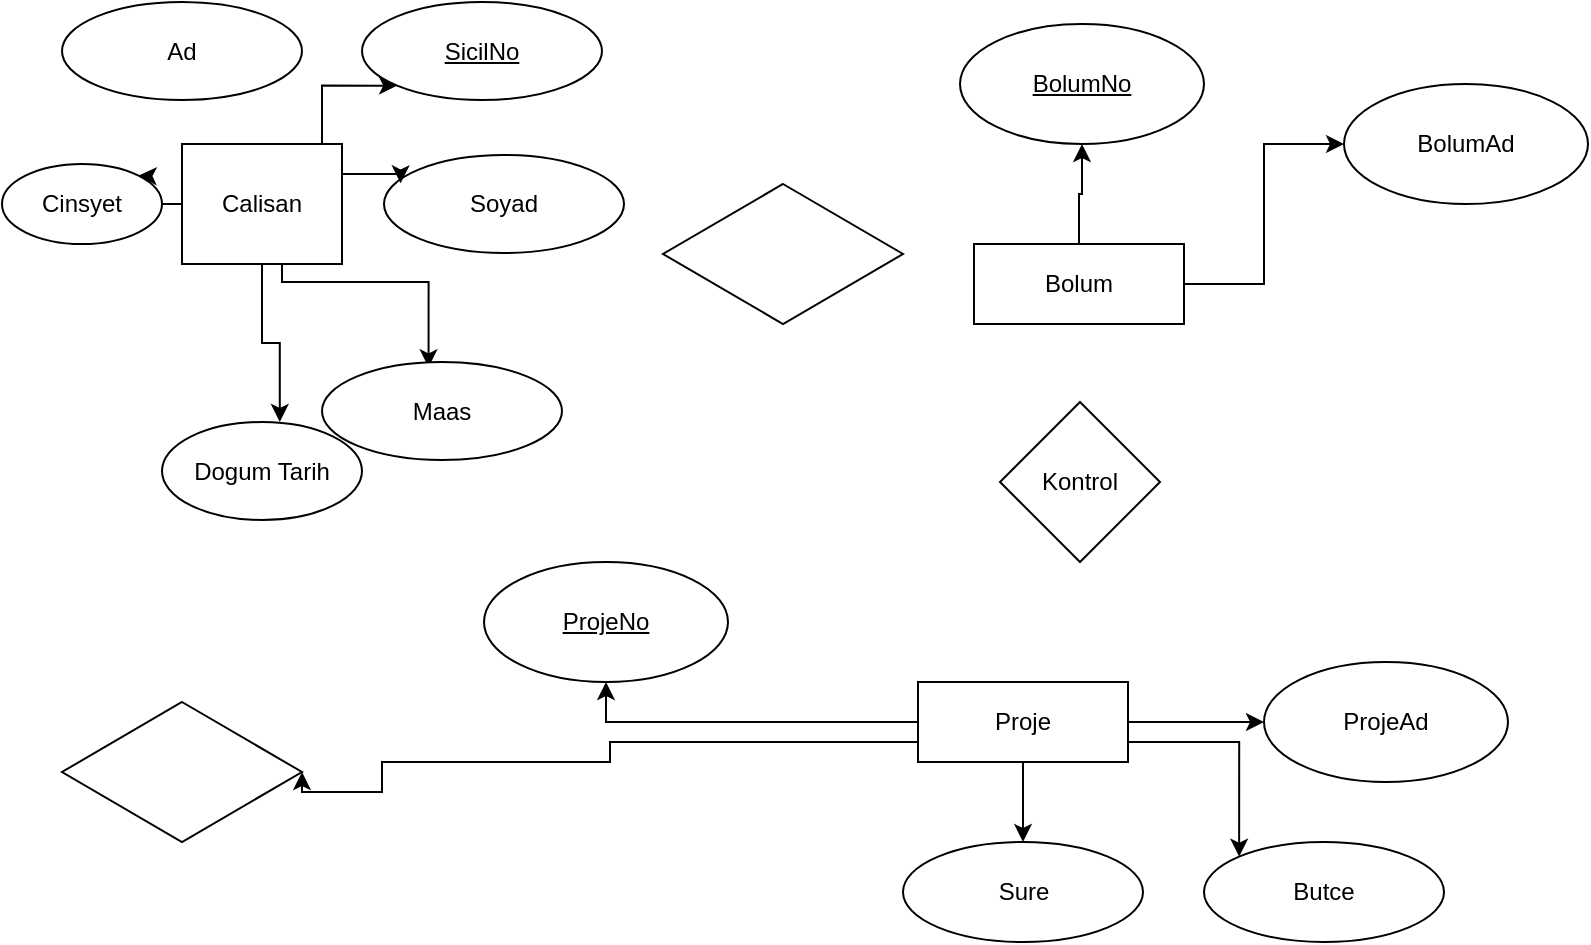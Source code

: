 <mxfile version="24.6.1" type="device">
  <diagram name="Page-1" id="tCCEZ4_osf4xniNXA6K7">
    <mxGraphModel dx="794" dy="519" grid="1" gridSize="10" guides="1" tooltips="1" connect="1" arrows="1" fold="1" page="1" pageScale="1" pageWidth="850" pageHeight="1100" math="0" shadow="0">
      <root>
        <mxCell id="0" />
        <mxCell id="1" parent="0" />
        <mxCell id="5SEHpPZc6VAurFsd9mQ_-4" style="edgeStyle=orthogonalEdgeStyle;rounded=0;orthogonalLoop=1;jettySize=auto;html=1;exitX=0.5;exitY=0;exitDx=0;exitDy=0;entryX=0.5;entryY=1;entryDx=0;entryDy=0;" edge="1" parent="1" source="5SEHpPZc6VAurFsd9mQ_-1" target="5SEHpPZc6VAurFsd9mQ_-3">
          <mxGeometry relative="1" as="geometry" />
        </mxCell>
        <mxCell id="5SEHpPZc6VAurFsd9mQ_-6" style="edgeStyle=orthogonalEdgeStyle;rounded=0;orthogonalLoop=1;jettySize=auto;html=1;exitX=1;exitY=0.5;exitDx=0;exitDy=0;entryX=0;entryY=0.5;entryDx=0;entryDy=0;" edge="1" parent="1" source="5SEHpPZc6VAurFsd9mQ_-1" target="5SEHpPZc6VAurFsd9mQ_-5">
          <mxGeometry relative="1" as="geometry" />
        </mxCell>
        <mxCell id="5SEHpPZc6VAurFsd9mQ_-1" value="Bolum" style="whiteSpace=wrap;html=1;rounded=0;" vertex="1" parent="1">
          <mxGeometry x="496" y="121" width="105" height="40" as="geometry" />
        </mxCell>
        <mxCell id="5SEHpPZc6VAurFsd9mQ_-3" value="&lt;u&gt;BolumNo&lt;/u&gt;" style="ellipse;whiteSpace=wrap;html=1;" vertex="1" parent="1">
          <mxGeometry x="489" y="11" width="122" height="60" as="geometry" />
        </mxCell>
        <mxCell id="5SEHpPZc6VAurFsd9mQ_-5" value="BolumAd" style="ellipse;whiteSpace=wrap;html=1;" vertex="1" parent="1">
          <mxGeometry x="681" y="41" width="122" height="60" as="geometry" />
        </mxCell>
        <mxCell id="5SEHpPZc6VAurFsd9mQ_-7" style="edgeStyle=orthogonalEdgeStyle;rounded=0;orthogonalLoop=1;jettySize=auto;html=1;exitX=0;exitY=0.5;exitDx=0;exitDy=0;entryX=0.5;entryY=1;entryDx=0;entryDy=0;" edge="1" parent="1" source="5SEHpPZc6VAurFsd9mQ_-9" target="5SEHpPZc6VAurFsd9mQ_-10">
          <mxGeometry relative="1" as="geometry" />
        </mxCell>
        <mxCell id="5SEHpPZc6VAurFsd9mQ_-8" style="edgeStyle=orthogonalEdgeStyle;rounded=0;orthogonalLoop=1;jettySize=auto;html=1;exitX=1;exitY=0.5;exitDx=0;exitDy=0;entryX=0;entryY=0.5;entryDx=0;entryDy=0;" edge="1" parent="1" source="5SEHpPZc6VAurFsd9mQ_-9" target="5SEHpPZc6VAurFsd9mQ_-11">
          <mxGeometry relative="1" as="geometry" />
        </mxCell>
        <mxCell id="5SEHpPZc6VAurFsd9mQ_-16" style="edgeStyle=orthogonalEdgeStyle;rounded=0;orthogonalLoop=1;jettySize=auto;html=1;exitX=0;exitY=0.75;exitDx=0;exitDy=0;entryX=1;entryY=0.5;entryDx=0;entryDy=0;" edge="1" parent="1" source="5SEHpPZc6VAurFsd9mQ_-9" target="5SEHpPZc6VAurFsd9mQ_-13">
          <mxGeometry relative="1" as="geometry">
            <Array as="points">
              <mxPoint x="314" y="370" />
              <mxPoint x="314" y="380" />
              <mxPoint x="200" y="380" />
              <mxPoint x="200" y="395" />
            </Array>
          </mxGeometry>
        </mxCell>
        <mxCell id="5SEHpPZc6VAurFsd9mQ_-17" value="" style="edgeStyle=orthogonalEdgeStyle;rounded=0;orthogonalLoop=1;jettySize=auto;html=1;" edge="1" parent="1" source="5SEHpPZc6VAurFsd9mQ_-9" target="5SEHpPZc6VAurFsd9mQ_-14">
          <mxGeometry relative="1" as="geometry" />
        </mxCell>
        <mxCell id="5SEHpPZc6VAurFsd9mQ_-18" style="edgeStyle=orthogonalEdgeStyle;rounded=0;orthogonalLoop=1;jettySize=auto;html=1;exitX=1;exitY=0.75;exitDx=0;exitDy=0;entryX=0;entryY=0;entryDx=0;entryDy=0;exitPerimeter=0;" edge="1" parent="1" source="5SEHpPZc6VAurFsd9mQ_-9" target="5SEHpPZc6VAurFsd9mQ_-15">
          <mxGeometry relative="1" as="geometry" />
        </mxCell>
        <mxCell id="5SEHpPZc6VAurFsd9mQ_-9" value="Proje" style="whiteSpace=wrap;html=1;rounded=0;" vertex="1" parent="1">
          <mxGeometry x="468" y="340" width="105" height="40" as="geometry" />
        </mxCell>
        <mxCell id="5SEHpPZc6VAurFsd9mQ_-10" value="&lt;u&gt;ProjeNo&lt;/u&gt;" style="ellipse;whiteSpace=wrap;html=1;" vertex="1" parent="1">
          <mxGeometry x="251" y="280" width="122" height="60" as="geometry" />
        </mxCell>
        <mxCell id="5SEHpPZc6VAurFsd9mQ_-11" value="ProjeAd" style="ellipse;whiteSpace=wrap;html=1;" vertex="1" parent="1">
          <mxGeometry x="641" y="330" width="122" height="60" as="geometry" />
        </mxCell>
        <mxCell id="5SEHpPZc6VAurFsd9mQ_-12" value="Kontrol" style="rhombus;whiteSpace=wrap;html=1;" vertex="1" parent="1">
          <mxGeometry x="509" y="200" width="80" height="80" as="geometry" />
        </mxCell>
        <mxCell id="5SEHpPZc6VAurFsd9mQ_-13" value="" style="whiteSpace=wrap;html=1;shape=rhombus;perimeter=rhombusPerimeter;" vertex="1" parent="1">
          <mxGeometry x="40" y="350" width="120" height="70" as="geometry" />
        </mxCell>
        <mxCell id="5SEHpPZc6VAurFsd9mQ_-14" value="Sure" style="ellipse;whiteSpace=wrap;html=1;" vertex="1" parent="1">
          <mxGeometry x="460.5" y="420" width="120" height="50" as="geometry" />
        </mxCell>
        <mxCell id="5SEHpPZc6VAurFsd9mQ_-15" value="Butce" style="ellipse;whiteSpace=wrap;html=1;" vertex="1" parent="1">
          <mxGeometry x="611" y="420" width="120" height="50" as="geometry" />
        </mxCell>
        <mxCell id="5SEHpPZc6VAurFsd9mQ_-28" style="edgeStyle=orthogonalEdgeStyle;rounded=0;orthogonalLoop=1;jettySize=auto;html=1;entryX=0;entryY=1;entryDx=0;entryDy=0;" edge="1" parent="1" source="5SEHpPZc6VAurFsd9mQ_-19" target="5SEHpPZc6VAurFsd9mQ_-20">
          <mxGeometry relative="1" as="geometry">
            <Array as="points">
              <mxPoint x="170" y="42" />
            </Array>
          </mxGeometry>
        </mxCell>
        <mxCell id="5SEHpPZc6VAurFsd9mQ_-30" style="edgeStyle=orthogonalEdgeStyle;rounded=0;orthogonalLoop=1;jettySize=auto;html=1;entryX=1;entryY=0;entryDx=0;entryDy=0;" edge="1" parent="1" source="5SEHpPZc6VAurFsd9mQ_-19" target="5SEHpPZc6VAurFsd9mQ_-32">
          <mxGeometry relative="1" as="geometry" />
        </mxCell>
        <mxCell id="5SEHpPZc6VAurFsd9mQ_-19" value="Calisan" style="rounded=0;whiteSpace=wrap;html=1;" vertex="1" parent="1">
          <mxGeometry x="100" y="71" width="80" height="60" as="geometry" />
        </mxCell>
        <mxCell id="5SEHpPZc6VAurFsd9mQ_-20" value="&lt;u&gt;SicilNo&lt;/u&gt;" style="ellipse;whiteSpace=wrap;html=1;" vertex="1" parent="1">
          <mxGeometry x="190" width="120" height="49" as="geometry" />
        </mxCell>
        <mxCell id="5SEHpPZc6VAurFsd9mQ_-21" value="Soyad" style="ellipse;whiteSpace=wrap;html=1;" vertex="1" parent="1">
          <mxGeometry x="201" y="76.5" width="120" height="49" as="geometry" />
        </mxCell>
        <mxCell id="5SEHpPZc6VAurFsd9mQ_-22" value="Ad" style="ellipse;whiteSpace=wrap;html=1;" vertex="1" parent="1">
          <mxGeometry x="40" width="120" height="49" as="geometry" />
        </mxCell>
        <mxCell id="5SEHpPZc6VAurFsd9mQ_-26" style="edgeStyle=orthogonalEdgeStyle;rounded=0;orthogonalLoop=1;jettySize=auto;html=1;entryX=0.444;entryY=0.054;entryDx=0;entryDy=0;entryPerimeter=0;" edge="1" parent="1" source="5SEHpPZc6VAurFsd9mQ_-19" target="5SEHpPZc6VAurFsd9mQ_-23">
          <mxGeometry relative="1" as="geometry">
            <Array as="points">
              <mxPoint x="150" y="140" />
              <mxPoint x="223" y="140" />
            </Array>
          </mxGeometry>
        </mxCell>
        <mxCell id="5SEHpPZc6VAurFsd9mQ_-23" value="Maas" style="ellipse;whiteSpace=wrap;html=1;" vertex="1" parent="1">
          <mxGeometry x="170" y="180" width="120" height="49" as="geometry" />
        </mxCell>
        <mxCell id="5SEHpPZc6VAurFsd9mQ_-24" value="Dogum Tarih" style="ellipse;whiteSpace=wrap;html=1;" vertex="1" parent="1">
          <mxGeometry x="90" y="210" width="100" height="49" as="geometry" />
        </mxCell>
        <mxCell id="5SEHpPZc6VAurFsd9mQ_-25" style="edgeStyle=orthogonalEdgeStyle;rounded=0;orthogonalLoop=1;jettySize=auto;html=1;exitX=0.5;exitY=1;exitDx=0;exitDy=0;entryX=0.589;entryY=0;entryDx=0;entryDy=0;entryPerimeter=0;" edge="1" parent="1" source="5SEHpPZc6VAurFsd9mQ_-19" target="5SEHpPZc6VAurFsd9mQ_-24">
          <mxGeometry relative="1" as="geometry" />
        </mxCell>
        <mxCell id="5SEHpPZc6VAurFsd9mQ_-27" style="edgeStyle=orthogonalEdgeStyle;rounded=0;orthogonalLoop=1;jettySize=auto;html=1;exitX=1;exitY=0.25;exitDx=0;exitDy=0;entryX=0.069;entryY=0.289;entryDx=0;entryDy=0;entryPerimeter=0;" edge="1" parent="1" source="5SEHpPZc6VAurFsd9mQ_-19" target="5SEHpPZc6VAurFsd9mQ_-21">
          <mxGeometry relative="1" as="geometry" />
        </mxCell>
        <mxCell id="5SEHpPZc6VAurFsd9mQ_-31" value="" style="whiteSpace=wrap;html=1;shape=rhombus;perimeter=rhombusPerimeter;" vertex="1" parent="1">
          <mxGeometry x="340.5" y="91" width="120" height="70" as="geometry" />
        </mxCell>
        <mxCell id="5SEHpPZc6VAurFsd9mQ_-32" value="Cinsyet" style="ellipse;whiteSpace=wrap;html=1;" vertex="1" parent="1">
          <mxGeometry x="10" y="81" width="80" height="40" as="geometry" />
        </mxCell>
      </root>
    </mxGraphModel>
  </diagram>
</mxfile>
